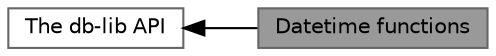 digraph "Datetime functions"
{
 // LATEX_PDF_SIZE
  bgcolor="transparent";
  edge [fontname=Helvetica,fontsize=10,labelfontname=Helvetica,labelfontsize=10];
  node [fontname=Helvetica,fontsize=10,shape=box,height=0.2,width=0.4];
  rankdir=LR;
  Node2 [id="Node000002",label="The db-lib API",height=0.2,width=0.4,color="grey40", fillcolor="white", style="filled",URL="$a00574.html",tooltip="Functions callable by db-lib client programs."];
  Node1 [id="Node000001",label="Datetime functions",height=0.2,width=0.4,color="gray40", fillcolor="grey60", style="filled", fontcolor="black",tooltip="Functions to manipulate DBDATETIME structures."];
  Node2->Node1 [shape=plaintext, dir="back", style="solid"];
}
